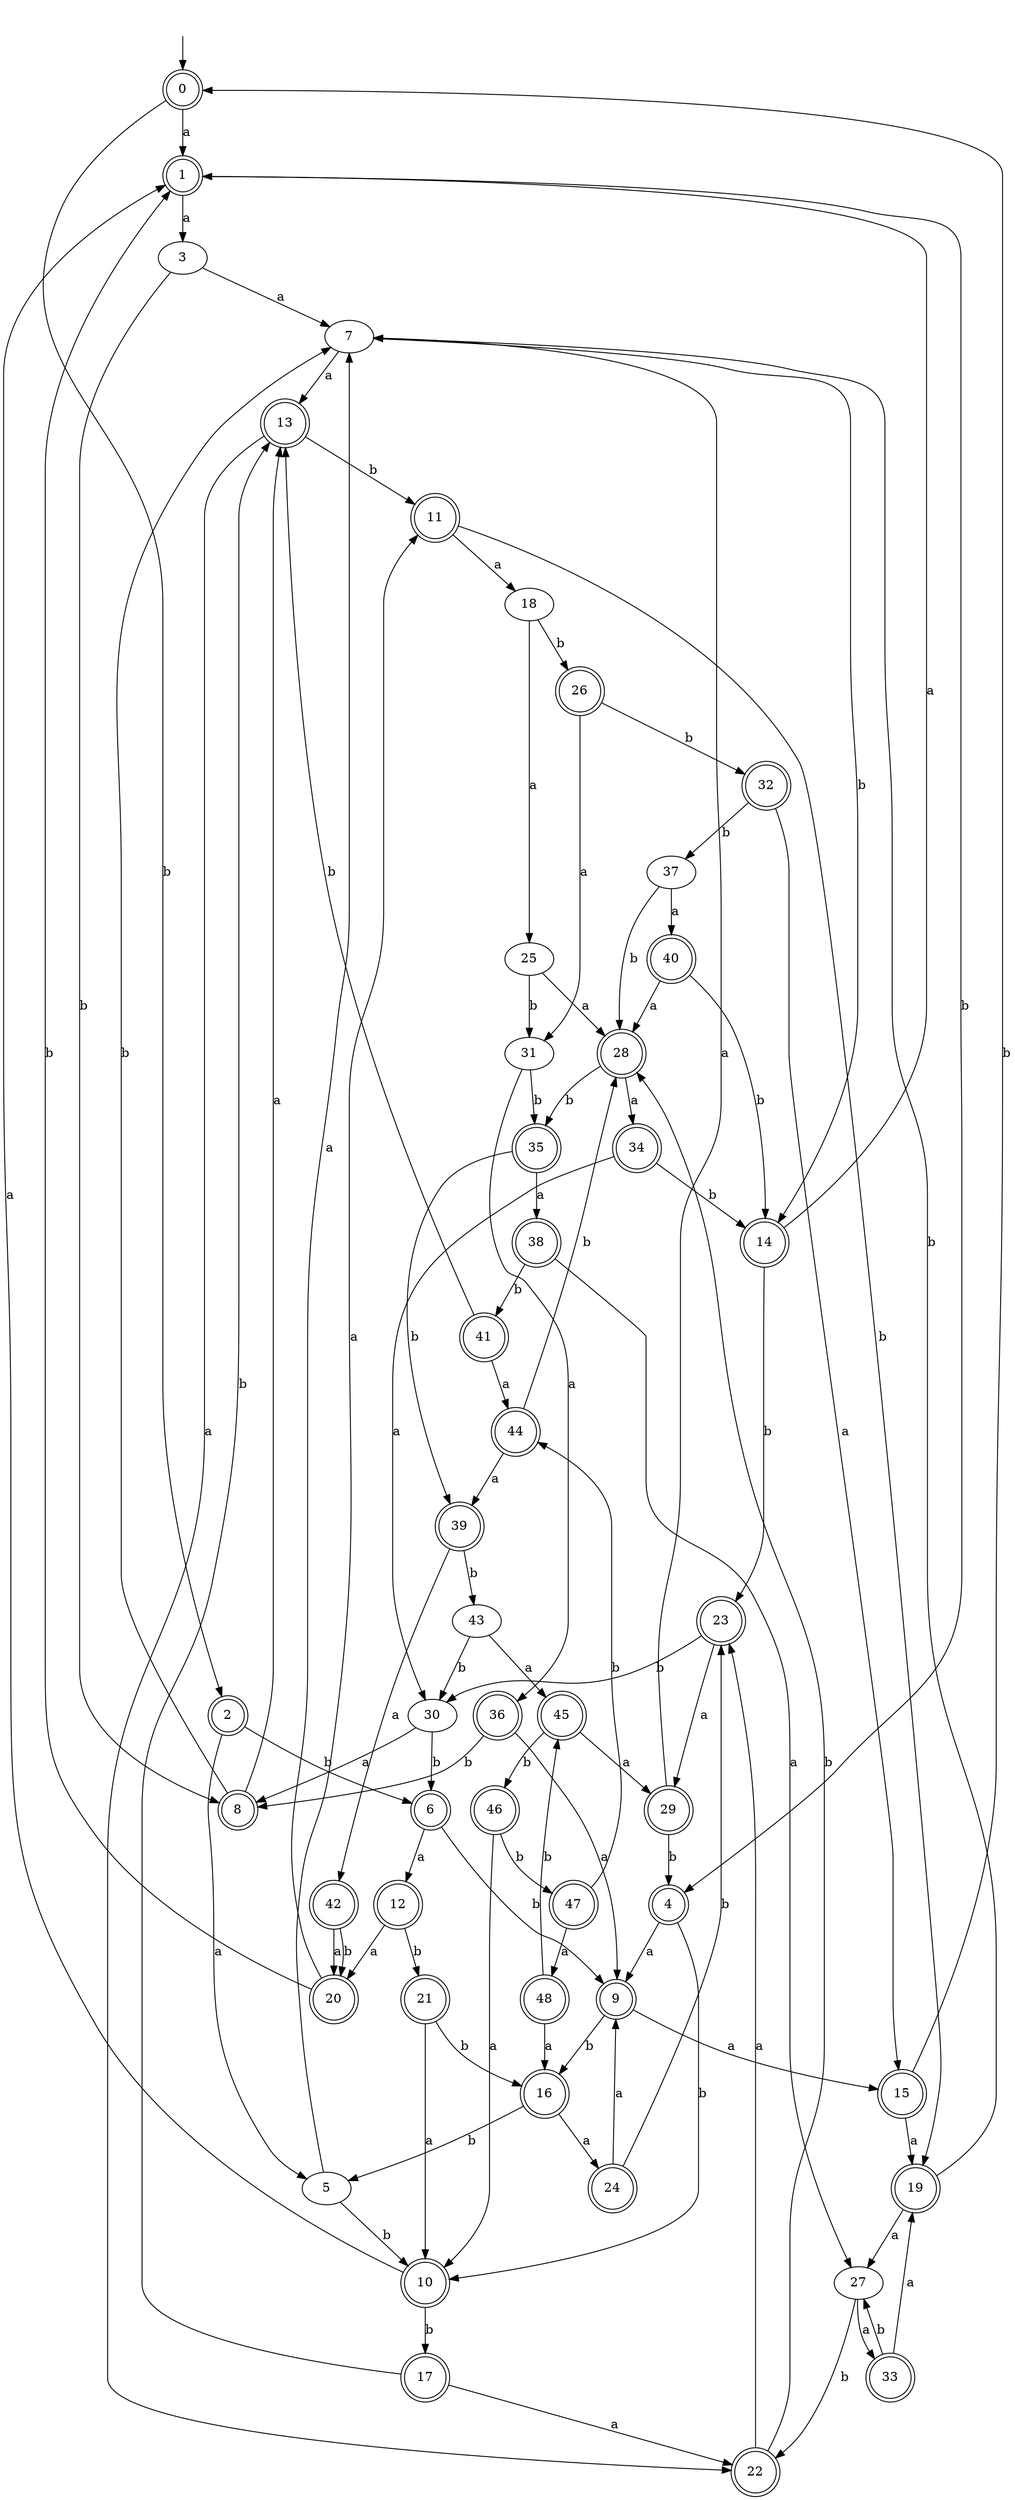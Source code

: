 digraph RandomDFA {
  __start0 [label="", shape=none];
  __start0 -> 0 [label=""];
  0 [shape=circle] [shape=doublecircle]
  0 -> 1 [label="a"]
  0 -> 2 [label="b"]
  1 [shape=doublecircle]
  1 -> 3 [label="a"]
  1 -> 4 [label="b"]
  2 [shape=doublecircle]
  2 -> 5 [label="a"]
  2 -> 6 [label="b"]
  3
  3 -> 7 [label="a"]
  3 -> 8 [label="b"]
  4 [shape=doublecircle]
  4 -> 9 [label="a"]
  4 -> 10 [label="b"]
  5
  5 -> 11 [label="a"]
  5 -> 10 [label="b"]
  6 [shape=doublecircle]
  6 -> 12 [label="a"]
  6 -> 9 [label="b"]
  7
  7 -> 13 [label="a"]
  7 -> 14 [label="b"]
  8 [shape=doublecircle]
  8 -> 13 [label="a"]
  8 -> 7 [label="b"]
  9 [shape=doublecircle]
  9 -> 15 [label="a"]
  9 -> 16 [label="b"]
  10 [shape=doublecircle]
  10 -> 1 [label="a"]
  10 -> 17 [label="b"]
  11 [shape=doublecircle]
  11 -> 18 [label="a"]
  11 -> 19 [label="b"]
  12 [shape=doublecircle]
  12 -> 20 [label="a"]
  12 -> 21 [label="b"]
  13 [shape=doublecircle]
  13 -> 22 [label="a"]
  13 -> 11 [label="b"]
  14 [shape=doublecircle]
  14 -> 1 [label="a"]
  14 -> 23 [label="b"]
  15 [shape=doublecircle]
  15 -> 19 [label="a"]
  15 -> 0 [label="b"]
  16 [shape=doublecircle]
  16 -> 24 [label="a"]
  16 -> 5 [label="b"]
  17 [shape=doublecircle]
  17 -> 22 [label="a"]
  17 -> 13 [label="b"]
  18
  18 -> 25 [label="a"]
  18 -> 26 [label="b"]
  19 [shape=doublecircle]
  19 -> 27 [label="a"]
  19 -> 7 [label="b"]
  20 [shape=doublecircle]
  20 -> 7 [label="a"]
  20 -> 1 [label="b"]
  21 [shape=doublecircle]
  21 -> 10 [label="a"]
  21 -> 16 [label="b"]
  22 [shape=doublecircle]
  22 -> 23 [label="a"]
  22 -> 28 [label="b"]
  23 [shape=doublecircle]
  23 -> 29 [label="a"]
  23 -> 30 [label="b"]
  24 [shape=doublecircle]
  24 -> 9 [label="a"]
  24 -> 23 [label="b"]
  25
  25 -> 28 [label="a"]
  25 -> 31 [label="b"]
  26 [shape=doublecircle]
  26 -> 31 [label="a"]
  26 -> 32 [label="b"]
  27
  27 -> 33 [label="a"]
  27 -> 22 [label="b"]
  28 [shape=doublecircle]
  28 -> 34 [label="a"]
  28 -> 35 [label="b"]
  29 [shape=doublecircle]
  29 -> 7 [label="a"]
  29 -> 4 [label="b"]
  30
  30 -> 8 [label="a"]
  30 -> 6 [label="b"]
  31
  31 -> 36 [label="a"]
  31 -> 35 [label="b"]
  32 [shape=doublecircle]
  32 -> 15 [label="a"]
  32 -> 37 [label="b"]
  33 [shape=doublecircle]
  33 -> 19 [label="a"]
  33 -> 27 [label="b"]
  34 [shape=doublecircle]
  34 -> 30 [label="a"]
  34 -> 14 [label="b"]
  35 [shape=doublecircle]
  35 -> 38 [label="a"]
  35 -> 39 [label="b"]
  36 [shape=doublecircle]
  36 -> 9 [label="a"]
  36 -> 8 [label="b"]
  37
  37 -> 40 [label="a"]
  37 -> 28 [label="b"]
  38 [shape=doublecircle]
  38 -> 27 [label="a"]
  38 -> 41 [label="b"]
  39 [shape=doublecircle]
  39 -> 42 [label="a"]
  39 -> 43 [label="b"]
  40 [shape=doublecircle]
  40 -> 28 [label="a"]
  40 -> 14 [label="b"]
  41 [shape=doublecircle]
  41 -> 44 [label="a"]
  41 -> 13 [label="b"]
  42 [shape=doublecircle]
  42 -> 20 [label="a"]
  42 -> 20 [label="b"]
  43
  43 -> 45 [label="a"]
  43 -> 30 [label="b"]
  44 [shape=doublecircle]
  44 -> 39 [label="a"]
  44 -> 28 [label="b"]
  45 [shape=doublecircle]
  45 -> 29 [label="a"]
  45 -> 46 [label="b"]
  46 [shape=doublecircle]
  46 -> 10 [label="a"]
  46 -> 47 [label="b"]
  47 [shape=doublecircle]
  47 -> 48 [label="a"]
  47 -> 44 [label="b"]
  48 [shape=doublecircle]
  48 -> 16 [label="a"]
  48 -> 45 [label="b"]
}
